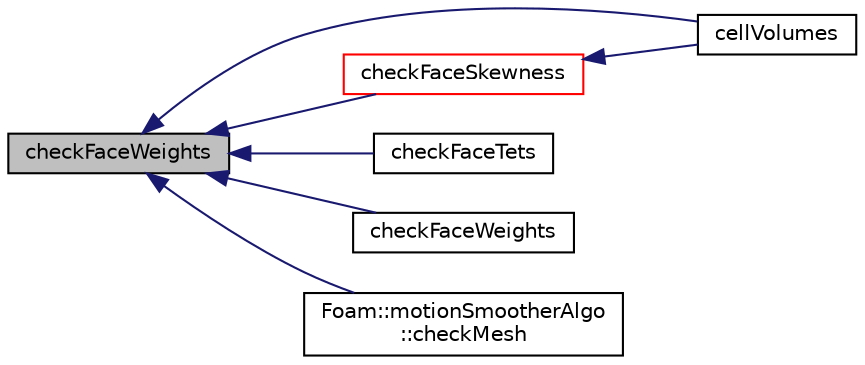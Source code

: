 digraph "checkFaceWeights"
{
  bgcolor="transparent";
  edge [fontname="Helvetica",fontsize="10",labelfontname="Helvetica",labelfontsize="10"];
  node [fontname="Helvetica",fontsize="10",shape=record];
  rankdir="LR";
  Node1 [label="checkFaceWeights",height=0.2,width=0.4,color="black", fillcolor="grey75", style="filled", fontcolor="black"];
  Node1 -> Node2 [dir="back",color="midnightblue",fontsize="10",style="solid",fontname="Helvetica"];
  Node2 [label="cellVolumes",height=0.2,width=0.4,color="black",URL="$a01963.html#a40e07e1b8fd6e3181df1f67a89f962a4"];
  Node1 -> Node3 [dir="back",color="midnightblue",fontsize="10",style="solid",fontname="Helvetica"];
  Node3 [label="checkFaceSkewness",height=0.2,width=0.4,color="red",URL="$a01963.html#a2df259c9e50de61beac65c3757c224eb",tooltip="See primitiveMesh. "];
  Node3 -> Node2 [dir="back",color="midnightblue",fontsize="10",style="solid",fontname="Helvetica"];
  Node1 -> Node4 [dir="back",color="midnightblue",fontsize="10",style="solid",fontname="Helvetica"];
  Node4 [label="checkFaceTets",height=0.2,width=0.4,color="black",URL="$a01963.html#aa36f909b514c5aacb5180fc3b841cd2f"];
  Node1 -> Node5 [dir="back",color="midnightblue",fontsize="10",style="solid",fontname="Helvetica"];
  Node5 [label="checkFaceWeights",height=0.2,width=0.4,color="black",URL="$a01963.html#a39ecabad1a7edc99d8a315a11d3a0fe9"];
  Node1 -> Node6 [dir="back",color="midnightblue",fontsize="10",style="solid",fontname="Helvetica"];
  Node6 [label="Foam::motionSmootherAlgo\l::checkMesh",height=0.2,width=0.4,color="black",URL="$a01571.html#aa9f61ed4ec6238efaec747b27fa0143c",tooltip="Check part of mesh including baffles with mesh settings in dict. "];
}
